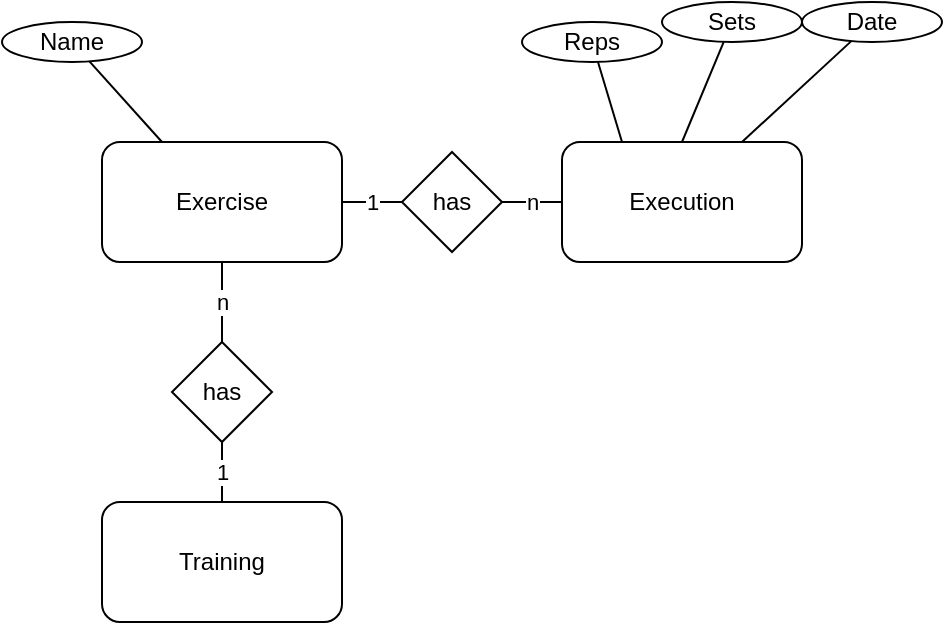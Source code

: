 <mxfile version="20.8.13" type="github">
  <diagram name="Seite-1" id="yYpqwfVyJKytPSccUv0A">
    <mxGraphModel dx="1147" dy="553" grid="1" gridSize="10" guides="1" tooltips="1" connect="1" arrows="1" fold="1" page="1" pageScale="1" pageWidth="827" pageHeight="1169" math="0" shadow="0">
      <root>
        <mxCell id="0" />
        <mxCell id="1" parent="0" />
        <mxCell id="7js0PvPLnjFelZVqgV93-1" value="Exercise" style="rounded=1;whiteSpace=wrap;html=1;" vertex="1" parent="1">
          <mxGeometry x="340" y="120" width="120" height="60" as="geometry" />
        </mxCell>
        <mxCell id="7js0PvPLnjFelZVqgV93-3" style="rounded=0;orthogonalLoop=1;jettySize=auto;html=1;entryX=0.25;entryY=0;entryDx=0;entryDy=0;endArrow=none;endFill=0;" edge="1" parent="1" source="7js0PvPLnjFelZVqgV93-2" target="7js0PvPLnjFelZVqgV93-8">
          <mxGeometry relative="1" as="geometry" />
        </mxCell>
        <mxCell id="7js0PvPLnjFelZVqgV93-2" value="Reps" style="ellipse;whiteSpace=wrap;html=1;" vertex="1" parent="1">
          <mxGeometry x="550" y="60" width="70" height="20" as="geometry" />
        </mxCell>
        <mxCell id="7js0PvPLnjFelZVqgV93-4" value="Training" style="rounded=1;whiteSpace=wrap;html=1;" vertex="1" parent="1">
          <mxGeometry x="340" y="300" width="120" height="60" as="geometry" />
        </mxCell>
        <mxCell id="7js0PvPLnjFelZVqgV93-6" value="n" style="edgeStyle=none;rounded=0;orthogonalLoop=1;jettySize=auto;html=1;entryX=0.5;entryY=1;entryDx=0;entryDy=0;endArrow=none;endFill=0;" edge="1" parent="1" source="7js0PvPLnjFelZVqgV93-5" target="7js0PvPLnjFelZVqgV93-1">
          <mxGeometry relative="1" as="geometry" />
        </mxCell>
        <mxCell id="7js0PvPLnjFelZVqgV93-7" value="1" style="edgeStyle=none;rounded=0;orthogonalLoop=1;jettySize=auto;html=1;entryX=0.5;entryY=0;entryDx=0;entryDy=0;endArrow=none;endFill=0;" edge="1" parent="1" source="7js0PvPLnjFelZVqgV93-5" target="7js0PvPLnjFelZVqgV93-4">
          <mxGeometry relative="1" as="geometry" />
        </mxCell>
        <mxCell id="7js0PvPLnjFelZVqgV93-5" value="has" style="rhombus;whiteSpace=wrap;html=1;" vertex="1" parent="1">
          <mxGeometry x="375" y="220" width="50" height="50" as="geometry" />
        </mxCell>
        <mxCell id="7js0PvPLnjFelZVqgV93-8" value="Execution" style="rounded=1;whiteSpace=wrap;html=1;" vertex="1" parent="1">
          <mxGeometry x="570" y="120" width="120" height="60" as="geometry" />
        </mxCell>
        <mxCell id="7js0PvPLnjFelZVqgV93-10" style="edgeStyle=none;rounded=0;orthogonalLoop=1;jettySize=auto;html=1;entryX=0.5;entryY=0;entryDx=0;entryDy=0;endArrow=none;endFill=0;" edge="1" parent="1" source="7js0PvPLnjFelZVqgV93-9" target="7js0PvPLnjFelZVqgV93-8">
          <mxGeometry relative="1" as="geometry" />
        </mxCell>
        <mxCell id="7js0PvPLnjFelZVqgV93-9" value="Sets" style="ellipse;whiteSpace=wrap;html=1;" vertex="1" parent="1">
          <mxGeometry x="620" y="50" width="70" height="20" as="geometry" />
        </mxCell>
        <mxCell id="7js0PvPLnjFelZVqgV93-12" value="n" style="edgeStyle=none;rounded=0;orthogonalLoop=1;jettySize=auto;html=1;entryX=0;entryY=0.5;entryDx=0;entryDy=0;endArrow=none;endFill=0;" edge="1" parent="1" source="7js0PvPLnjFelZVqgV93-11" target="7js0PvPLnjFelZVqgV93-8">
          <mxGeometry relative="1" as="geometry" />
        </mxCell>
        <mxCell id="7js0PvPLnjFelZVqgV93-13" value="1" style="edgeStyle=none;rounded=0;orthogonalLoop=1;jettySize=auto;html=1;entryX=1;entryY=0.5;entryDx=0;entryDy=0;endArrow=none;endFill=0;" edge="1" parent="1" source="7js0PvPLnjFelZVqgV93-11" target="7js0PvPLnjFelZVqgV93-1">
          <mxGeometry relative="1" as="geometry" />
        </mxCell>
        <mxCell id="7js0PvPLnjFelZVqgV93-11" value="has" style="rhombus;whiteSpace=wrap;html=1;" vertex="1" parent="1">
          <mxGeometry x="490" y="125" width="50" height="50" as="geometry" />
        </mxCell>
        <mxCell id="7js0PvPLnjFelZVqgV93-15" style="edgeStyle=none;rounded=0;orthogonalLoop=1;jettySize=auto;html=1;entryX=0.75;entryY=0;entryDx=0;entryDy=0;endArrow=none;endFill=0;" edge="1" parent="1" source="7js0PvPLnjFelZVqgV93-14" target="7js0PvPLnjFelZVqgV93-8">
          <mxGeometry relative="1" as="geometry" />
        </mxCell>
        <mxCell id="7js0PvPLnjFelZVqgV93-14" value="Date" style="ellipse;whiteSpace=wrap;html=1;" vertex="1" parent="1">
          <mxGeometry x="690" y="50" width="70" height="20" as="geometry" />
        </mxCell>
        <mxCell id="7js0PvPLnjFelZVqgV93-17" style="edgeStyle=none;rounded=0;orthogonalLoop=1;jettySize=auto;html=1;entryX=0.25;entryY=0;entryDx=0;entryDy=0;endArrow=none;endFill=0;" edge="1" parent="1" source="7js0PvPLnjFelZVqgV93-16" target="7js0PvPLnjFelZVqgV93-1">
          <mxGeometry relative="1" as="geometry" />
        </mxCell>
        <mxCell id="7js0PvPLnjFelZVqgV93-16" value="Name" style="ellipse;whiteSpace=wrap;html=1;" vertex="1" parent="1">
          <mxGeometry x="290" y="60" width="70" height="20" as="geometry" />
        </mxCell>
      </root>
    </mxGraphModel>
  </diagram>
</mxfile>
